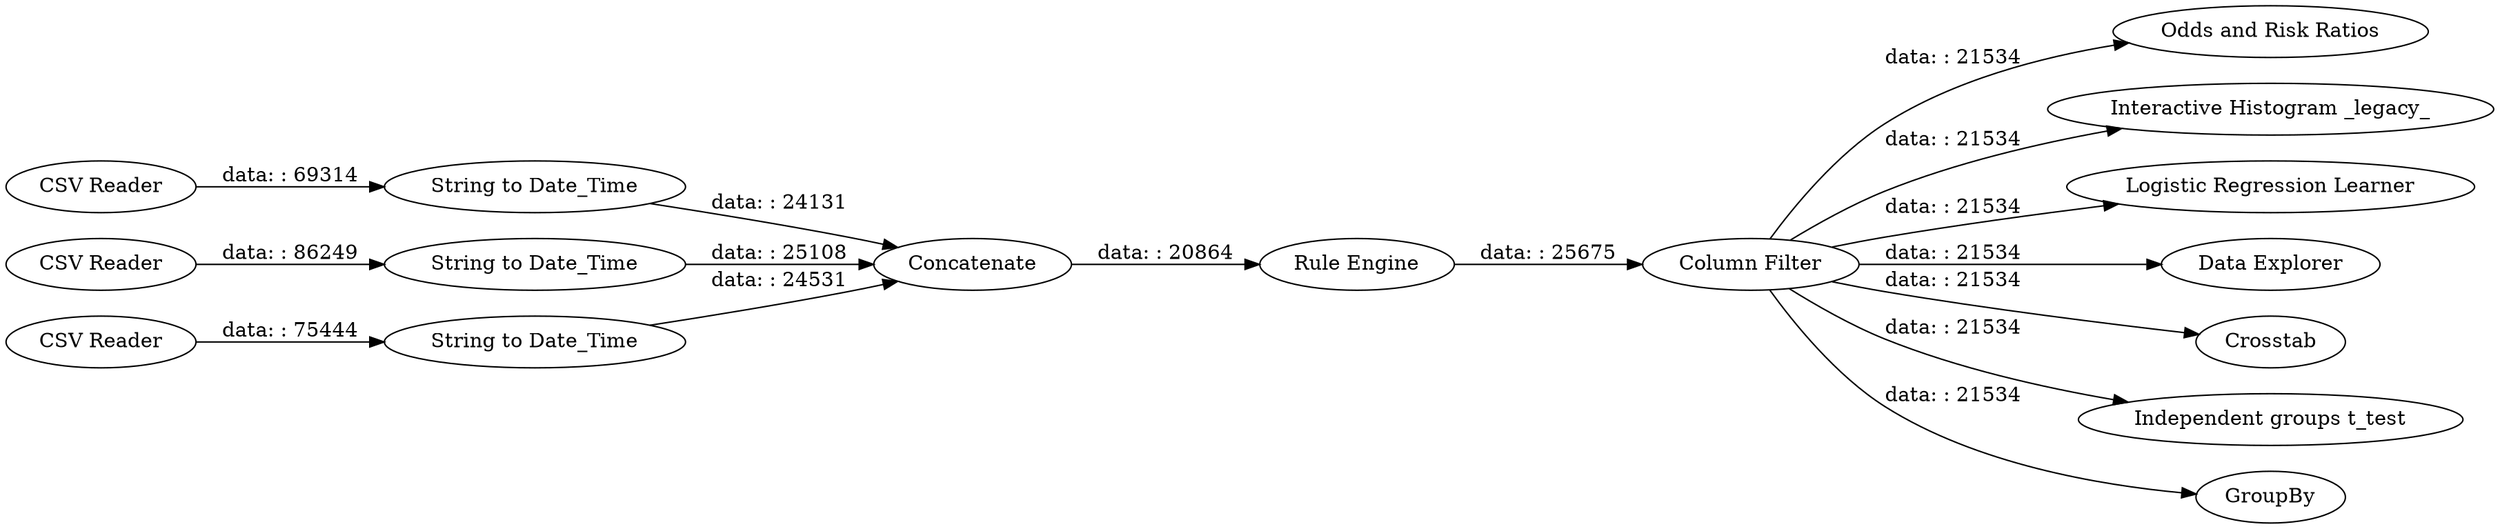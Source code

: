 digraph {
	"-6151622844417875675_16" [label="Odds and Risk Ratios"]
	"-6151622844417875675_7" [label=Concatenate]
	"-6151622844417875675_12" [label="Interactive Histogram _legacy_"]
	"-6151622844417875675_18" [label="Logistic Regression Learner"]
	"-6151622844417875675_10" [label="Data Explorer"]
	"-6151622844417875675_17" [label=Crosstab]
	"-6151622844417875675_1" [label="CSV Reader"]
	"-6151622844417875675_6" [label="String to Date_Time"]
	"-6151622844417875675_3" [label="CSV Reader"]
	"-6151622844417875675_14" [label="Independent groups t_test"]
	"-6151622844417875675_2" [label="CSV Reader"]
	"-6151622844417875675_5" [label="String to Date_Time"]
	"-6151622844417875675_13" [label=GroupBy]
	"-6151622844417875675_4" [label="String to Date_Time"]
	"-6151622844417875675_8" [label="Rule Engine"]
	"-6151622844417875675_11" [label="Column Filter"]
	"-6151622844417875675_11" -> "-6151622844417875675_14" [label="data: : 21534"]
	"-6151622844417875675_11" -> "-6151622844417875675_16" [label="data: : 21534"]
	"-6151622844417875675_11" -> "-6151622844417875675_12" [label="data: : 21534"]
	"-6151622844417875675_7" -> "-6151622844417875675_8" [label="data: : 20864"]
	"-6151622844417875675_2" -> "-6151622844417875675_5" [label="data: : 86249"]
	"-6151622844417875675_11" -> "-6151622844417875675_10" [label="data: : 21534"]
	"-6151622844417875675_11" -> "-6151622844417875675_18" [label="data: : 21534"]
	"-6151622844417875675_6" -> "-6151622844417875675_7" [label="data: : 24131"]
	"-6151622844417875675_11" -> "-6151622844417875675_17" [label="data: : 21534"]
	"-6151622844417875675_4" -> "-6151622844417875675_7" [label="data: : 24531"]
	"-6151622844417875675_8" -> "-6151622844417875675_11" [label="data: : 25675"]
	"-6151622844417875675_3" -> "-6151622844417875675_6" [label="data: : 69314"]
	"-6151622844417875675_5" -> "-6151622844417875675_7" [label="data: : 25108"]
	"-6151622844417875675_1" -> "-6151622844417875675_4" [label="data: : 75444"]
	"-6151622844417875675_11" -> "-6151622844417875675_13" [label="data: : 21534"]
	rankdir=LR
}
